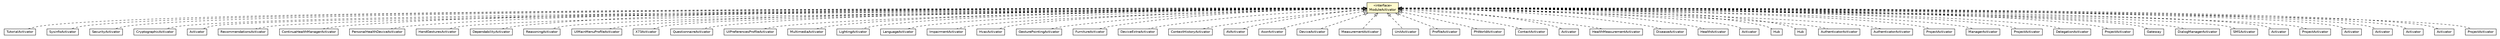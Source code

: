 #!/usr/local/bin/dot
#
# Class diagram 
# Generated by UMLGraph version R5_6-24-gf6e263 (http://www.umlgraph.org/)
#

digraph G {
	edge [fontname="Helvetica",fontsize=10,labelfontname="Helvetica",labelfontsize=10];
	node [fontname="Helvetica",fontsize=10,shape=plaintext];
	nodesep=0.25;
	ranksep=0.5;
	// org.universAAL.middleware.container.ModuleActivator
	c5778100 [label=<<table title="org.universAAL.middleware.container.ModuleActivator" border="0" cellborder="1" cellspacing="0" cellpadding="2" port="p" bgcolor="lemonChiffon" href="./ModuleActivator.html">
		<tr><td><table border="0" cellspacing="0" cellpadding="1">
<tr><td align="center" balign="center"> &#171;interface&#187; </td></tr>
<tr><td align="center" balign="center"> ModuleActivator </td></tr>
		</table></td></tr>
		</table>>, URL="./ModuleActivator.html", fontname="Helvetica", fontcolor="black", fontsize=10.0];
	// org.universAAL.ontology.TutorialActivator
	c5778616 [label=<<table title="org.universAAL.ontology.TutorialActivator" border="0" cellborder="1" cellspacing="0" cellpadding="2" port="p" href="../../ontology/TutorialActivator.html">
		<tr><td><table border="0" cellspacing="0" cellpadding="1">
<tr><td align="center" balign="center"> TutorialActivator </td></tr>
		</table></td></tr>
		</table>>, URL="../../ontology/TutorialActivator.html", fontname="Helvetica", fontcolor="black", fontsize=10.0];
	// org.universAAL.ontology.SysinfoActivator
	c5778619 [label=<<table title="org.universAAL.ontology.SysinfoActivator" border="0" cellborder="1" cellspacing="0" cellpadding="2" port="p" href="../../ontology/SysinfoActivator.html">
		<tr><td><table border="0" cellspacing="0" cellpadding="1">
<tr><td align="center" balign="center"> SysinfoActivator </td></tr>
		</table></td></tr>
		</table>>, URL="../../ontology/SysinfoActivator.html", fontname="Helvetica", fontcolor="black", fontsize=10.0];
	// org.universAAL.ontology.SecurityActivator
	c5778620 [label=<<table title="org.universAAL.ontology.SecurityActivator" border="0" cellborder="1" cellspacing="0" cellpadding="2" port="p" href="../../ontology/SecurityActivator.html">
		<tr><td><table border="0" cellspacing="0" cellpadding="1">
<tr><td align="center" balign="center"> SecurityActivator </td></tr>
		</table></td></tr>
		</table>>, URL="../../ontology/SecurityActivator.html", fontname="Helvetica", fontcolor="black", fontsize=10.0];
	// org.universAAL.ontology.CryptographicActivator
	c5778623 [label=<<table title="org.universAAL.ontology.CryptographicActivator" border="0" cellborder="1" cellspacing="0" cellpadding="2" port="p" href="../../ontology/CryptographicActivator.html">
		<tr><td><table border="0" cellspacing="0" cellpadding="1">
<tr><td align="center" balign="center"> CryptographicActivator </td></tr>
		</table></td></tr>
		</table>>, URL="../../ontology/CryptographicActivator.html", fontname="Helvetica", fontcolor="black", fontsize=10.0];
	// org.universAAL.ontology.Activator
	c5778624 [label=<<table title="org.universAAL.ontology.Activator" border="0" cellborder="1" cellspacing="0" cellpadding="2" port="p" href="../../ontology/Activator.html">
		<tr><td><table border="0" cellspacing="0" cellpadding="1">
<tr><td align="center" balign="center"> Activator </td></tr>
		</table></td></tr>
		</table>>, URL="../../ontology/Activator.html", fontname="Helvetica", fontcolor="black", fontsize=10.0];
	// org.universAAL.ontology.RecommendationsActivator
	c5778626 [label=<<table title="org.universAAL.ontology.RecommendationsActivator" border="0" cellborder="1" cellspacing="0" cellpadding="2" port="p" href="../../ontology/RecommendationsActivator.html">
		<tr><td><table border="0" cellspacing="0" cellpadding="1">
<tr><td align="center" balign="center"> RecommendationsActivator </td></tr>
		</table></td></tr>
		</table>>, URL="../../ontology/RecommendationsActivator.html", fontname="Helvetica", fontcolor="black", fontsize=10.0];
	// org.universAAL.ontology.ContinuaHealthManagerActivator
	c5778629 [label=<<table title="org.universAAL.ontology.ContinuaHealthManagerActivator" border="0" cellborder="1" cellspacing="0" cellpadding="2" port="p" href="../../ontology/ContinuaHealthManagerActivator.html">
		<tr><td><table border="0" cellspacing="0" cellpadding="1">
<tr><td align="center" balign="center"> ContinuaHealthManagerActivator </td></tr>
		</table></td></tr>
		</table>>, URL="../../ontology/ContinuaHealthManagerActivator.html", fontname="Helvetica", fontcolor="black", fontsize=10.0];
	// org.universAAL.ontology.PersonalHealthDeviceActivator
	c5778631 [label=<<table title="org.universAAL.ontology.PersonalHealthDeviceActivator" border="0" cellborder="1" cellspacing="0" cellpadding="2" port="p" href="../../ontology/PersonalHealthDeviceActivator.html">
		<tr><td><table border="0" cellspacing="0" cellpadding="1">
<tr><td align="center" balign="center"> PersonalHealthDeviceActivator </td></tr>
		</table></td></tr>
		</table>>, URL="../../ontology/PersonalHealthDeviceActivator.html", fontname="Helvetica", fontcolor="black", fontsize=10.0];
	// org.universAAL.ontology.HandGesturesActivator
	c5778632 [label=<<table title="org.universAAL.ontology.HandGesturesActivator" border="0" cellborder="1" cellspacing="0" cellpadding="2" port="p" href="../../ontology/HandGesturesActivator.html">
		<tr><td><table border="0" cellspacing="0" cellpadding="1">
<tr><td align="center" balign="center"> HandGesturesActivator </td></tr>
		</table></td></tr>
		</table>>, URL="../../ontology/HandGesturesActivator.html", fontname="Helvetica", fontcolor="black", fontsize=10.0];
	// org.universAAL.ontology.DependabilityActivator
	c5778635 [label=<<table title="org.universAAL.ontology.DependabilityActivator" border="0" cellborder="1" cellspacing="0" cellpadding="2" port="p" href="../../ontology/DependabilityActivator.html">
		<tr><td><table border="0" cellspacing="0" cellpadding="1">
<tr><td align="center" balign="center"> DependabilityActivator </td></tr>
		</table></td></tr>
		</table>>, URL="../../ontology/DependabilityActivator.html", fontname="Helvetica", fontcolor="black", fontsize=10.0];
	// org.universAAL.ontology.ReasoningActivator
	c5778637 [label=<<table title="org.universAAL.ontology.ReasoningActivator" border="0" cellborder="1" cellspacing="0" cellpadding="2" port="p" href="../../ontology/ReasoningActivator.html">
		<tr><td><table border="0" cellspacing="0" cellpadding="1">
<tr><td align="center" balign="center"> ReasoningActivator </td></tr>
		</table></td></tr>
		</table>>, URL="../../ontology/ReasoningActivator.html", fontname="Helvetica", fontcolor="black", fontsize=10.0];
	// org.universAAL.ontology.UIMainMenuProfileActivator
	c5778638 [label=<<table title="org.universAAL.ontology.UIMainMenuProfileActivator" border="0" cellborder="1" cellspacing="0" cellpadding="2" port="p" href="../../ontology/UIMainMenuProfileActivator.html">
		<tr><td><table border="0" cellspacing="0" cellpadding="1">
<tr><td align="center" balign="center"> UIMainMenuProfileActivator </td></tr>
		</table></td></tr>
		</table>>, URL="../../ontology/UIMainMenuProfileActivator.html", fontname="Helvetica", fontcolor="black", fontsize=10.0];
	// org.universAAL.ontology.X73Activator
	c5778640 [label=<<table title="org.universAAL.ontology.X73Activator" border="0" cellborder="1" cellspacing="0" cellpadding="2" port="p" href="../../ontology/X73Activator.html">
		<tr><td><table border="0" cellspacing="0" cellpadding="1">
<tr><td align="center" balign="center"> X73Activator </td></tr>
		</table></td></tr>
		</table>>, URL="../../ontology/X73Activator.html", fontname="Helvetica", fontcolor="black", fontsize=10.0];
	// org.universAAL.ontology.QuestionnaireActivator
	c5778643 [label=<<table title="org.universAAL.ontology.QuestionnaireActivator" border="0" cellborder="1" cellspacing="0" cellpadding="2" port="p" href="../../ontology/QuestionnaireActivator.html">
		<tr><td><table border="0" cellspacing="0" cellpadding="1">
<tr><td align="center" balign="center"> QuestionnaireActivator </td></tr>
		</table></td></tr>
		</table>>, URL="../../ontology/QuestionnaireActivator.html", fontname="Helvetica", fontcolor="black", fontsize=10.0];
	// org.universAAL.ontology.UIPreferencesProfileActivator
	c5778644 [label=<<table title="org.universAAL.ontology.UIPreferencesProfileActivator" border="0" cellborder="1" cellspacing="0" cellpadding="2" port="p" href="../../ontology/UIPreferencesProfileActivator.html">
		<tr><td><table border="0" cellspacing="0" cellpadding="1">
<tr><td align="center" balign="center"> UIPreferencesProfileActivator </td></tr>
		</table></td></tr>
		</table>>, URL="../../ontology/UIPreferencesProfileActivator.html", fontname="Helvetica", fontcolor="black", fontsize=10.0];
	// org.universAAL.ontology.MultimediaActivator
	c5778646 [label=<<table title="org.universAAL.ontology.MultimediaActivator" border="0" cellborder="1" cellspacing="0" cellpadding="2" port="p" href="../../ontology/MultimediaActivator.html">
		<tr><td><table border="0" cellspacing="0" cellpadding="1">
<tr><td align="center" balign="center"> MultimediaActivator </td></tr>
		</table></td></tr>
		</table>>, URL="../../ontology/MultimediaActivator.html", fontname="Helvetica", fontcolor="black", fontsize=10.0];
	// org.universAAL.ontology.LightingActivator
	c5778649 [label=<<table title="org.universAAL.ontology.LightingActivator" border="0" cellborder="1" cellspacing="0" cellpadding="2" port="p" href="../../ontology/LightingActivator.html">
		<tr><td><table border="0" cellspacing="0" cellpadding="1">
<tr><td align="center" balign="center"> LightingActivator </td></tr>
		</table></td></tr>
		</table>>, URL="../../ontology/LightingActivator.html", fontname="Helvetica", fontcolor="black", fontsize=10.0];
	// org.universAAL.ontology.LanguageActivator
	c5778650 [label=<<table title="org.universAAL.ontology.LanguageActivator" border="0" cellborder="1" cellspacing="0" cellpadding="2" port="p" href="../../ontology/LanguageActivator.html">
		<tr><td><table border="0" cellspacing="0" cellpadding="1">
<tr><td align="center" balign="center"> LanguageActivator </td></tr>
		</table></td></tr>
		</table>>, URL="../../ontology/LanguageActivator.html", fontname="Helvetica", fontcolor="black", fontsize=10.0];
	// org.universAAL.ontology.ImpairmentActivator
	c5778652 [label=<<table title="org.universAAL.ontology.ImpairmentActivator" border="0" cellborder="1" cellspacing="0" cellpadding="2" port="p" href="../../ontology/ImpairmentActivator.html">
		<tr><td><table border="0" cellspacing="0" cellpadding="1">
<tr><td align="center" balign="center"> ImpairmentActivator </td></tr>
		</table></td></tr>
		</table>>, URL="../../ontology/ImpairmentActivator.html", fontname="Helvetica", fontcolor="black", fontsize=10.0];
	// org.universAAL.ontology.HvacActivator
	c5778655 [label=<<table title="org.universAAL.ontology.HvacActivator" border="0" cellborder="1" cellspacing="0" cellpadding="2" port="p" href="../../ontology/HvacActivator.html">
		<tr><td><table border="0" cellspacing="0" cellpadding="1">
<tr><td align="center" balign="center"> HvacActivator </td></tr>
		</table></td></tr>
		</table>>, URL="../../ontology/HvacActivator.html", fontname="Helvetica", fontcolor="black", fontsize=10.0];
	// org.universAAL.ontology.GesturePointingActivator
	c5778656 [label=<<table title="org.universAAL.ontology.GesturePointingActivator" border="0" cellborder="1" cellspacing="0" cellpadding="2" port="p" href="../../ontology/GesturePointingActivator.html">
		<tr><td><table border="0" cellspacing="0" cellpadding="1">
<tr><td align="center" balign="center"> GesturePointingActivator </td></tr>
		</table></td></tr>
		</table>>, URL="../../ontology/GesturePointingActivator.html", fontname="Helvetica", fontcolor="black", fontsize=10.0];
	// org.universAAL.ontology.FurnitureActivator
	c5778658 [label=<<table title="org.universAAL.ontology.FurnitureActivator" border="0" cellborder="1" cellspacing="0" cellpadding="2" port="p" href="../../ontology/FurnitureActivator.html">
		<tr><td><table border="0" cellspacing="0" cellpadding="1">
<tr><td align="center" balign="center"> FurnitureActivator </td></tr>
		</table></td></tr>
		</table>>, URL="../../ontology/FurnitureActivator.html", fontname="Helvetica", fontcolor="black", fontsize=10.0];
	// org.universAAL.ontology.DeviceExtraActivator
	c5778660 [label=<<table title="org.universAAL.ontology.DeviceExtraActivator" border="0" cellborder="1" cellspacing="0" cellpadding="2" port="p" href="../../ontology/DeviceExtraActivator.html">
		<tr><td><table border="0" cellspacing="0" cellpadding="1">
<tr><td align="center" balign="center"> DeviceExtraActivator </td></tr>
		</table></td></tr>
		</table>>, URL="../../ontology/DeviceExtraActivator.html", fontname="Helvetica", fontcolor="black", fontsize=10.0];
	// org.universAAL.ontology.ContextHistoryActivator
	c5778661 [label=<<table title="org.universAAL.ontology.ContextHistoryActivator" border="0" cellborder="1" cellspacing="0" cellpadding="2" port="p" href="../../ontology/ContextHistoryActivator.html">
		<tr><td><table border="0" cellspacing="0" cellpadding="1">
<tr><td align="center" balign="center"> ContextHistoryActivator </td></tr>
		</table></td></tr>
		</table>>, URL="../../ontology/ContextHistoryActivator.html", fontname="Helvetica", fontcolor="black", fontsize=10.0];
	// org.universAAL.ontology.AVActivator
	c5778664 [label=<<table title="org.universAAL.ontology.AVActivator" border="0" cellborder="1" cellspacing="0" cellpadding="2" port="p" href="../../ontology/AVActivator.html">
		<tr><td><table border="0" cellspacing="0" cellpadding="1">
<tr><td align="center" balign="center"> AVActivator </td></tr>
		</table></td></tr>
		</table>>, URL="../../ontology/AVActivator.html", fontname="Helvetica", fontcolor="black", fontsize=10.0];
	// org.universAAL.ontology.AsorActivator
	c5778665 [label=<<table title="org.universAAL.ontology.AsorActivator" border="0" cellborder="1" cellspacing="0" cellpadding="2" port="p" href="../../ontology/AsorActivator.html">
		<tr><td><table border="0" cellspacing="0" cellpadding="1">
<tr><td align="center" balign="center"> AsorActivator </td></tr>
		</table></td></tr>
		</table>>, URL="../../ontology/AsorActivator.html", fontname="Helvetica", fontcolor="black", fontsize=10.0];
	// org.universAAL.ontology.DeviceActivator
	c5778669 [label=<<table title="org.universAAL.ontology.DeviceActivator" border="0" cellborder="1" cellspacing="0" cellpadding="2" port="p" href="../../ontology/DeviceActivator.html">
		<tr><td><table border="0" cellspacing="0" cellpadding="1">
<tr><td align="center" balign="center"> DeviceActivator </td></tr>
		</table></td></tr>
		</table>>, URL="../../ontology/DeviceActivator.html", fontname="Helvetica", fontcolor="black", fontsize=10.0];
	// org.universAAL.ontology.MeasurementActivator
	c5778670 [label=<<table title="org.universAAL.ontology.MeasurementActivator" border="0" cellborder="1" cellspacing="0" cellpadding="2" port="p" href="../../ontology/MeasurementActivator.html">
		<tr><td><table border="0" cellspacing="0" cellpadding="1">
<tr><td align="center" balign="center"> MeasurementActivator </td></tr>
		</table></td></tr>
		</table>>, URL="../../ontology/MeasurementActivator.html", fontname="Helvetica", fontcolor="black", fontsize=10.0];
	// org.universAAL.ontology.UnitActivator
	c5778673 [label=<<table title="org.universAAL.ontology.UnitActivator" border="0" cellborder="1" cellspacing="0" cellpadding="2" port="p" href="../../ontology/UnitActivator.html">
		<tr><td><table border="0" cellspacing="0" cellpadding="1">
<tr><td align="center" balign="center"> UnitActivator </td></tr>
		</table></td></tr>
		</table>>, URL="../../ontology/UnitActivator.html", fontname="Helvetica", fontcolor="black", fontsize=10.0];
	// org.universAAL.ontology.ProfileActivator
	c5778675 [label=<<table title="org.universAAL.ontology.ProfileActivator" border="0" cellborder="1" cellspacing="0" cellpadding="2" port="p" href="../../ontology/ProfileActivator.html">
		<tr><td><table border="0" cellspacing="0" cellpadding="1">
<tr><td align="center" balign="center"> ProfileActivator </td></tr>
		</table></td></tr>
		</table>>, URL="../../ontology/ProfileActivator.html", fontname="Helvetica", fontcolor="black", fontsize=10.0];
	// org.universAAL.ontology.PhWorldActivator
	c5778681 [label=<<table title="org.universAAL.ontology.PhWorldActivator" border="0" cellborder="1" cellspacing="0" cellpadding="2" port="p" href="../../ontology/PhWorldActivator.html">
		<tr><td><table border="0" cellspacing="0" cellpadding="1">
<tr><td align="center" balign="center"> PhWorldActivator </td></tr>
		</table></td></tr>
		</table>>, URL="../../ontology/PhWorldActivator.html", fontname="Helvetica", fontcolor="black", fontsize=10.0];
	// org.universAAL.ontology.profile.ContactActivator
	c5778708 [label=<<table title="org.universAAL.ontology.profile.ContactActivator" border="0" cellborder="1" cellspacing="0" cellpadding="2" port="p" href="../../ontology/profile/ContactActivator.html">
		<tr><td><table border="0" cellspacing="0" cellpadding="1">
<tr><td align="center" balign="center"> ContactActivator </td></tr>
		</table></td></tr>
		</table>>, URL="../../ontology/profile/ContactActivator.html", fontname="Helvetica", fontcolor="black", fontsize=10.0];
	// org.universAAL.ontology.activityhub.Activator
	c5778886 [label=<<table title="org.universAAL.ontology.activityhub.Activator" border="0" cellborder="1" cellspacing="0" cellpadding="2" port="p" href="../../ontology/activityhub/Activator.html">
		<tr><td><table border="0" cellspacing="0" cellpadding="1">
<tr><td align="center" balign="center"> Activator </td></tr>
		</table></td></tr>
		</table>>, URL="../../ontology/activityhub/Activator.html", fontname="Helvetica", fontcolor="black", fontsize=10.0];
	// org.universAAL.ontology.healthmeasurement.HealthMeasurementActivator
	c5779086 [label=<<table title="org.universAAL.ontology.healthmeasurement.HealthMeasurementActivator" border="0" cellborder="1" cellspacing="0" cellpadding="2" port="p" href="../../ontology/healthmeasurement/HealthMeasurementActivator.html">
		<tr><td><table border="0" cellspacing="0" cellpadding="1">
<tr><td align="center" balign="center"> HealthMeasurementActivator </td></tr>
		</table></td></tr>
		</table>>, URL="../../ontology/healthmeasurement/HealthMeasurementActivator.html", fontname="Helvetica", fontcolor="black", fontsize=10.0];
	// org.universAAL.ontology.disease.DiseaseActivator
	c5779103 [label=<<table title="org.universAAL.ontology.disease.DiseaseActivator" border="0" cellborder="1" cellspacing="0" cellpadding="2" port="p" href="../../ontology/disease/DiseaseActivator.html">
		<tr><td><table border="0" cellspacing="0" cellpadding="1">
<tr><td align="center" balign="center"> DiseaseActivator </td></tr>
		</table></td></tr>
		</table>>, URL="../../ontology/disease/DiseaseActivator.html", fontname="Helvetica", fontcolor="black", fontsize=10.0];
	// org.universAAL.ontology.health.HealthActivator
	c5779127 [label=<<table title="org.universAAL.ontology.health.HealthActivator" border="0" cellborder="1" cellspacing="0" cellpadding="2" port="p" href="../../ontology/health/HealthActivator.html">
		<tr><td><table border="0" cellspacing="0" cellpadding="1">
<tr><td align="center" balign="center"> HealthActivator </td></tr>
		</table></td></tr>
		</table>>, URL="../../ontology/health/HealthActivator.html", fontname="Helvetica", fontcolor="black", fontsize=10.0];
	// org.universAAL.middleware.tracker.impl.Activator
	c5779257 [label=<<table title="org.universAAL.middleware.tracker.impl.Activator" border="0" cellborder="1" cellspacing="0" cellpadding="2" port="p" href="../tracker/impl/Activator.html">
		<tr><td><table border="0" cellspacing="0" cellpadding="1">
<tr><td align="center" balign="center"> Activator </td></tr>
		</table></td></tr>
		</table>>, URL="../tracker/impl/Activator.html", fontname="Helvetica", fontcolor="black", fontsize=10.0];
	// org.universAAL.context.che.Hub
	c5779383 [label=<<table title="org.universAAL.context.che.Hub" border="0" cellborder="1" cellspacing="0" cellpadding="2" port="p" href="../../context/che/Hub.html">
		<tr><td><table border="0" cellspacing="0" cellpadding="1">
<tr><td align="center" balign="center"> Hub </td></tr>
		</table></td></tr>
		</table>>, URL="../../context/che/Hub.html", fontname="Helvetica", fontcolor="black", fontsize=10.0];
	// org.universAAL.context.prof.serv.Hub
	c5779425 [label=<<table title="org.universAAL.context.prof.serv.Hub" border="0" cellborder="1" cellspacing="0" cellpadding="2" port="p" href="../../context/prof/serv/Hub.html">
		<tr><td><table border="0" cellspacing="0" cellpadding="1">
<tr><td align="center" balign="center"> Hub </td></tr>
		</table></td></tr>
		</table>>, URL="../../context/prof/serv/Hub.html", fontname="Helvetica", fontcolor="black", fontsize=10.0];
	// org.universAAL.security.authenticator.dummy.AuthenticatorActivator
	c5780005 [label=<<table title="org.universAAL.security.authenticator.dummy.AuthenticatorActivator" border="0" cellborder="1" cellspacing="0" cellpadding="2" port="p" href="../../security/authenticator/dummy/AuthenticatorActivator.html">
		<tr><td><table border="0" cellspacing="0" cellpadding="1">
<tr><td align="center" balign="center"> AuthenticatorActivator </td></tr>
		</table></td></tr>
		</table>>, URL="../../security/authenticator/dummy/AuthenticatorActivator.html", fontname="Helvetica", fontcolor="black", fontsize=10.0];
	// org.universAAL.security.authenticator.profile.AuthenticatorActivator
	c5780009 [label=<<table title="org.universAAL.security.authenticator.profile.AuthenticatorActivator" border="0" cellborder="1" cellspacing="0" cellpadding="2" port="p" href="../../security/authenticator/profile/AuthenticatorActivator.html">
		<tr><td><table border="0" cellspacing="0" cellpadding="1">
<tr><td align="center" balign="center"> AuthenticatorActivator </td></tr>
		</table></td></tr>
		</table>>, URL="../../security/authenticator/profile/AuthenticatorActivator.html", fontname="Helvetica", fontcolor="black", fontsize=10.0];
	// org.universAAL.security.cryptographic.services.ProjectActivator
	c5780016 [label=<<table title="org.universAAL.security.cryptographic.services.ProjectActivator" border="0" cellborder="1" cellspacing="0" cellpadding="2" port="p" href="../../security/cryptographic/services/ProjectActivator.html">
		<tr><td><table border="0" cellspacing="0" cellpadding="1">
<tr><td align="center" balign="center"> ProjectActivator </td></tr>
		</table></td></tr>
		</table>>, URL="../../security/cryptographic/services/ProjectActivator.html", fontname="Helvetica", fontcolor="black", fontsize=10.0];
	// org.universAAL.security.session.manager.ManagerActivator
	c5780036 [label=<<table title="org.universAAL.security.session.manager.ManagerActivator" border="0" cellborder="1" cellspacing="0" cellpadding="2" port="p" href="../../security/session/manager/ManagerActivator.html">
		<tr><td><table border="0" cellspacing="0" cellpadding="1">
<tr><td align="center" balign="center"> ManagerActivator </td></tr>
		</table></td></tr>
		</table>>, URL="../../security/session/manager/ManagerActivator.html", fontname="Helvetica", fontcolor="black", fontsize=10.0];
	// org.universAAL.security.authorisator.ProjectActivator
	c5780039 [label=<<table title="org.universAAL.security.authorisator.ProjectActivator" border="0" cellborder="1" cellspacing="0" cellpadding="2" port="p" href="../../security/authorisator/ProjectActivator.html">
		<tr><td><table border="0" cellspacing="0" cellpadding="1">
<tr><td align="center" balign="center"> ProjectActivator </td></tr>
		</table></td></tr>
		</table>>, URL="../../security/authorisator/ProjectActivator.html", fontname="Helvetica", fontcolor="black", fontsize=10.0];
	// org.universAAL.security.authorisator.delegation.DelegationActivator
	c5780049 [label=<<table title="org.universAAL.security.authorisator.delegation.DelegationActivator" border="0" cellborder="1" cellspacing="0" cellpadding="2" port="p" href="../../security/authorisator/delegation/DelegationActivator.html">
		<tr><td><table border="0" cellspacing="0" cellpadding="1">
<tr><td align="center" balign="center"> DelegationActivator </td></tr>
		</table></td></tr>
		</table>>, URL="../../security/authorisator/delegation/DelegationActivator.html", fontname="Helvetica", fontcolor="black", fontsize=10.0];
	// org.universAAL.security.anonymization.ProjectActivator
	c5780052 [label=<<table title="org.universAAL.security.anonymization.ProjectActivator" border="0" cellborder="1" cellspacing="0" cellpadding="2" port="p" href="../../security/anonymization/ProjectActivator.html">
		<tr><td><table border="0" cellspacing="0" cellpadding="1">
<tr><td align="center" balign="center"> ProjectActivator </td></tr>
		</table></td></tr>
		</table>>, URL="../../security/anonymization/ProjectActivator.html", fontname="Helvetica", fontcolor="black", fontsize=10.0];
	// org.universAAL.ri.gateway.Gateway
	c5780102 [label=<<table title="org.universAAL.ri.gateway.Gateway" border="0" cellborder="1" cellspacing="0" cellpadding="2" port="p" href="../../ri/gateway/Gateway.html">
		<tr><td><table border="0" cellspacing="0" cellpadding="1">
<tr><td align="center" balign="center"> Gateway </td></tr>
		</table></td></tr>
		</table>>, URL="../../ri/gateway/Gateway.html", fontname="Helvetica", fontcolor="black", fontsize=10.0];
	// org.universAAL.ui.dm.osgi.DialogManagerActivator
	c5780240 [label=<<table title="org.universAAL.ui.dm.osgi.DialogManagerActivator" border="0" cellborder="1" cellspacing="0" cellpadding="2" port="p" href="../../ui/dm/osgi/DialogManagerActivator.html">
		<tr><td><table border="0" cellspacing="0" cellpadding="1">
<tr><td align="center" balign="center"> DialogManagerActivator </td></tr>
		</table></td></tr>
		</table>>, URL="../../ui/dm/osgi/DialogManagerActivator.html", fontname="Helvetica", fontcolor="black", fontsize=10.0];
	// org.universAAL.ui.handler.sms.SMSActivator
	c5780430 [label=<<table title="org.universAAL.ui.handler.sms.SMSActivator" border="0" cellborder="1" cellspacing="0" cellpadding="2" port="p" href="../../ui/handler/sms/SMSActivator.html">
		<tr><td><table border="0" cellspacing="0" cellpadding="1">
<tr><td align="center" balign="center"> SMSActivator </td></tr>
		</table></td></tr>
		</table>>, URL="../../ui/handler/sms/SMSActivator.html", fontname="Helvetica", fontcolor="black", fontsize=10.0];
	// org.universAAL.ontology.lighting.simple.Activator
	c5780526 [label=<<table title="org.universAAL.ontology.lighting.simple.Activator" border="0" cellborder="1" cellspacing="0" cellpadding="2" port="p" href="../../ontology/lighting/simple/Activator.html">
		<tr><td><table border="0" cellspacing="0" cellpadding="1">
<tr><td align="center" balign="center"> Activator </td></tr>
		</table></td></tr>
		</table>>, URL="../../ontology/lighting/simple/Activator.html", fontname="Helvetica", fontcolor="black", fontsize=10.0];
	// org.universAAL.configurable.module.ProjectActivator
	c5780576 [label=<<table title="org.universAAL.configurable.module.ProjectActivator" border="0" cellborder="1" cellspacing="0" cellpadding="2" port="p" href="../../configurable/module/ProjectActivator.html">
		<tr><td><table border="0" cellspacing="0" cellpadding="1">
<tr><td align="center" balign="center"> ProjectActivator </td></tr>
		</table></td></tr>
		</table>>, URL="../../configurable/module/ProjectActivator.html", fontname="Helvetica", fontcolor="black", fontsize=10.0];
	// org.universAAL.tutorials.context.bus.publisher.Activator
	c5780588 [label=<<table title="org.universAAL.tutorials.context.bus.publisher.Activator" border="0" cellborder="1" cellspacing="0" cellpadding="2" port="p" href="../../tutorials/context/bus/publisher/Activator.html">
		<tr><td><table border="0" cellspacing="0" cellpadding="1">
<tr><td align="center" balign="center"> Activator </td></tr>
		</table></td></tr>
		</table>>, URL="../../tutorials/context/bus/publisher/Activator.html", fontname="Helvetica", fontcolor="black", fontsize=10.0];
	// org.universAAL.tutorials.context.bus.subscriber.Activator
	c5780589 [label=<<table title="org.universAAL.tutorials.context.bus.subscriber.Activator" border="0" cellborder="1" cellspacing="0" cellpadding="2" port="p" href="../../tutorials/context/bus/subscriber/Activator.html">
		<tr><td><table border="0" cellspacing="0" cellpadding="1">
<tr><td align="center" balign="center"> Activator </td></tr>
		</table></td></tr>
		</table>>, URL="../../tutorials/context/bus/subscriber/Activator.html", fontname="Helvetica", fontcolor="black", fontsize=10.0];
	// org.universAAL.tutorials.service.bus.caller.Activator
	c5780591 [label=<<table title="org.universAAL.tutorials.service.bus.caller.Activator" border="0" cellborder="1" cellspacing="0" cellpadding="2" port="p" href="../../tutorials/service/bus/caller/Activator.html">
		<tr><td><table border="0" cellspacing="0" cellpadding="1">
<tr><td align="center" balign="center"> Activator </td></tr>
		</table></td></tr>
		</table>>, URL="../../tutorials/service/bus/caller/Activator.html", fontname="Helvetica", fontcolor="black", fontsize=10.0];
	// org.universAAL.tutorials.service.bus.callee.Activator
	c5780592 [label=<<table title="org.universAAL.tutorials.service.bus.callee.Activator" border="0" cellborder="1" cellspacing="0" cellpadding="2" port="p" href="../../tutorials/service/bus/callee/Activator.html">
		<tr><td><table border="0" cellspacing="0" cellpadding="1">
<tr><td align="center" balign="center"> Activator </td></tr>
		</table></td></tr>
		</table>>, URL="../../tutorials/service/bus/callee/Activator.html", fontname="Helvetica", fontcolor="black", fontsize=10.0];
	// org.universAAL.tools.ProjectActivator
	c5780658 [label=<<table title="org.universAAL.tools.ProjectActivator" border="0" cellborder="1" cellspacing="0" cellpadding="2" port="p" href="../../tools/ProjectActivator.html">
		<tr><td><table border="0" cellspacing="0" cellpadding="1">
<tr><td align="center" balign="center"> ProjectActivator </td></tr>
		</table></td></tr>
		</table>>, URL="../../tools/ProjectActivator.html", fontname="Helvetica", fontcolor="black", fontsize=10.0];
	//org.universAAL.ontology.TutorialActivator implements org.universAAL.middleware.container.ModuleActivator
	c5778100:p -> c5778616:p [dir=back,arrowtail=empty,style=dashed];
	//org.universAAL.ontology.SysinfoActivator implements org.universAAL.middleware.container.ModuleActivator
	c5778100:p -> c5778619:p [dir=back,arrowtail=empty,style=dashed];
	//org.universAAL.ontology.SecurityActivator implements org.universAAL.middleware.container.ModuleActivator
	c5778100:p -> c5778620:p [dir=back,arrowtail=empty,style=dashed];
	//org.universAAL.ontology.CryptographicActivator implements org.universAAL.middleware.container.ModuleActivator
	c5778100:p -> c5778623:p [dir=back,arrowtail=empty,style=dashed];
	//org.universAAL.ontology.Activator implements org.universAAL.middleware.container.ModuleActivator
	c5778100:p -> c5778624:p [dir=back,arrowtail=empty,style=dashed];
	//org.universAAL.ontology.RecommendationsActivator implements org.universAAL.middleware.container.ModuleActivator
	c5778100:p -> c5778626:p [dir=back,arrowtail=empty,style=dashed];
	//org.universAAL.ontology.ContinuaHealthManagerActivator implements org.universAAL.middleware.container.ModuleActivator
	c5778100:p -> c5778629:p [dir=back,arrowtail=empty,style=dashed];
	//org.universAAL.ontology.PersonalHealthDeviceActivator implements org.universAAL.middleware.container.ModuleActivator
	c5778100:p -> c5778631:p [dir=back,arrowtail=empty,style=dashed];
	//org.universAAL.ontology.HandGesturesActivator implements org.universAAL.middleware.container.ModuleActivator
	c5778100:p -> c5778632:p [dir=back,arrowtail=empty,style=dashed];
	//org.universAAL.ontology.DependabilityActivator implements org.universAAL.middleware.container.ModuleActivator
	c5778100:p -> c5778635:p [dir=back,arrowtail=empty,style=dashed];
	//org.universAAL.ontology.ReasoningActivator implements org.universAAL.middleware.container.ModuleActivator
	c5778100:p -> c5778637:p [dir=back,arrowtail=empty,style=dashed];
	//org.universAAL.ontology.UIMainMenuProfileActivator implements org.universAAL.middleware.container.ModuleActivator
	c5778100:p -> c5778638:p [dir=back,arrowtail=empty,style=dashed];
	//org.universAAL.ontology.X73Activator implements org.universAAL.middleware.container.ModuleActivator
	c5778100:p -> c5778640:p [dir=back,arrowtail=empty,style=dashed];
	//org.universAAL.ontology.QuestionnaireActivator implements org.universAAL.middleware.container.ModuleActivator
	c5778100:p -> c5778643:p [dir=back,arrowtail=empty,style=dashed];
	//org.universAAL.ontology.UIPreferencesProfileActivator implements org.universAAL.middleware.container.ModuleActivator
	c5778100:p -> c5778644:p [dir=back,arrowtail=empty,style=dashed];
	//org.universAAL.ontology.MultimediaActivator implements org.universAAL.middleware.container.ModuleActivator
	c5778100:p -> c5778646:p [dir=back,arrowtail=empty,style=dashed];
	//org.universAAL.ontology.LightingActivator implements org.universAAL.middleware.container.ModuleActivator
	c5778100:p -> c5778649:p [dir=back,arrowtail=empty,style=dashed];
	//org.universAAL.ontology.LanguageActivator implements org.universAAL.middleware.container.ModuleActivator
	c5778100:p -> c5778650:p [dir=back,arrowtail=empty,style=dashed];
	//org.universAAL.ontology.ImpairmentActivator implements org.universAAL.middleware.container.ModuleActivator
	c5778100:p -> c5778652:p [dir=back,arrowtail=empty,style=dashed];
	//org.universAAL.ontology.HvacActivator implements org.universAAL.middleware.container.ModuleActivator
	c5778100:p -> c5778655:p [dir=back,arrowtail=empty,style=dashed];
	//org.universAAL.ontology.GesturePointingActivator implements org.universAAL.middleware.container.ModuleActivator
	c5778100:p -> c5778656:p [dir=back,arrowtail=empty,style=dashed];
	//org.universAAL.ontology.FurnitureActivator implements org.universAAL.middleware.container.ModuleActivator
	c5778100:p -> c5778658:p [dir=back,arrowtail=empty,style=dashed];
	//org.universAAL.ontology.DeviceExtraActivator implements org.universAAL.middleware.container.ModuleActivator
	c5778100:p -> c5778660:p [dir=back,arrowtail=empty,style=dashed];
	//org.universAAL.ontology.ContextHistoryActivator implements org.universAAL.middleware.container.ModuleActivator
	c5778100:p -> c5778661:p [dir=back,arrowtail=empty,style=dashed];
	//org.universAAL.ontology.AVActivator implements org.universAAL.middleware.container.ModuleActivator
	c5778100:p -> c5778664:p [dir=back,arrowtail=empty,style=dashed];
	//org.universAAL.ontology.AsorActivator implements org.universAAL.middleware.container.ModuleActivator
	c5778100:p -> c5778665:p [dir=back,arrowtail=empty,style=dashed];
	//org.universAAL.ontology.DeviceActivator implements org.universAAL.middleware.container.ModuleActivator
	c5778100:p -> c5778669:p [dir=back,arrowtail=empty,style=dashed];
	//org.universAAL.ontology.MeasurementActivator implements org.universAAL.middleware.container.ModuleActivator
	c5778100:p -> c5778670:p [dir=back,arrowtail=empty,style=dashed];
	//org.universAAL.ontology.UnitActivator implements org.universAAL.middleware.container.ModuleActivator
	c5778100:p -> c5778673:p [dir=back,arrowtail=empty,style=dashed];
	//org.universAAL.ontology.ProfileActivator implements org.universAAL.middleware.container.ModuleActivator
	c5778100:p -> c5778675:p [dir=back,arrowtail=empty,style=dashed];
	//org.universAAL.ontology.PhWorldActivator implements org.universAAL.middleware.container.ModuleActivator
	c5778100:p -> c5778681:p [dir=back,arrowtail=empty,style=dashed];
	//org.universAAL.ontology.profile.ContactActivator implements org.universAAL.middleware.container.ModuleActivator
	c5778100:p -> c5778708:p [dir=back,arrowtail=empty,style=dashed];
	//org.universAAL.ontology.activityhub.Activator implements org.universAAL.middleware.container.ModuleActivator
	c5778100:p -> c5778886:p [dir=back,arrowtail=empty,style=dashed];
	//org.universAAL.ontology.healthmeasurement.HealthMeasurementActivator implements org.universAAL.middleware.container.ModuleActivator
	c5778100:p -> c5779086:p [dir=back,arrowtail=empty,style=dashed];
	//org.universAAL.ontology.disease.DiseaseActivator implements org.universAAL.middleware.container.ModuleActivator
	c5778100:p -> c5779103:p [dir=back,arrowtail=empty,style=dashed];
	//org.universAAL.ontology.health.HealthActivator implements org.universAAL.middleware.container.ModuleActivator
	c5778100:p -> c5779127:p [dir=back,arrowtail=empty,style=dashed];
	//org.universAAL.middleware.tracker.impl.Activator implements org.universAAL.middleware.container.ModuleActivator
	c5778100:p -> c5779257:p [dir=back,arrowtail=empty,style=dashed];
	//org.universAAL.context.che.Hub implements org.universAAL.middleware.container.ModuleActivator
	c5778100:p -> c5779383:p [dir=back,arrowtail=empty,style=dashed];
	//org.universAAL.context.prof.serv.Hub implements org.universAAL.middleware.container.ModuleActivator
	c5778100:p -> c5779425:p [dir=back,arrowtail=empty,style=dashed];
	//org.universAAL.security.authenticator.dummy.AuthenticatorActivator implements org.universAAL.middleware.container.ModuleActivator
	c5778100:p -> c5780005:p [dir=back,arrowtail=empty,style=dashed];
	//org.universAAL.security.authenticator.profile.AuthenticatorActivator implements org.universAAL.middleware.container.ModuleActivator
	c5778100:p -> c5780009:p [dir=back,arrowtail=empty,style=dashed];
	//org.universAAL.security.cryptographic.services.ProjectActivator implements org.universAAL.middleware.container.ModuleActivator
	c5778100:p -> c5780016:p [dir=back,arrowtail=empty,style=dashed];
	//org.universAAL.security.session.manager.ManagerActivator implements org.universAAL.middleware.container.ModuleActivator
	c5778100:p -> c5780036:p [dir=back,arrowtail=empty,style=dashed];
	//org.universAAL.security.authorisator.ProjectActivator implements org.universAAL.middleware.container.ModuleActivator
	c5778100:p -> c5780039:p [dir=back,arrowtail=empty,style=dashed];
	//org.universAAL.security.authorisator.delegation.DelegationActivator implements org.universAAL.middleware.container.ModuleActivator
	c5778100:p -> c5780049:p [dir=back,arrowtail=empty,style=dashed];
	//org.universAAL.security.anonymization.ProjectActivator implements org.universAAL.middleware.container.ModuleActivator
	c5778100:p -> c5780052:p [dir=back,arrowtail=empty,style=dashed];
	//org.universAAL.ri.gateway.Gateway implements org.universAAL.middleware.container.ModuleActivator
	c5778100:p -> c5780102:p [dir=back,arrowtail=empty,style=dashed];
	//org.universAAL.ui.dm.osgi.DialogManagerActivator implements org.universAAL.middleware.container.ModuleActivator
	c5778100:p -> c5780240:p [dir=back,arrowtail=empty,style=dashed];
	//org.universAAL.ui.handler.sms.SMSActivator implements org.universAAL.middleware.container.ModuleActivator
	c5778100:p -> c5780430:p [dir=back,arrowtail=empty,style=dashed];
	//org.universAAL.ontology.lighting.simple.Activator implements org.universAAL.middleware.container.ModuleActivator
	c5778100:p -> c5780526:p [dir=back,arrowtail=empty,style=dashed];
	//org.universAAL.configurable.module.ProjectActivator implements org.universAAL.middleware.container.ModuleActivator
	c5778100:p -> c5780576:p [dir=back,arrowtail=empty,style=dashed];
	//org.universAAL.tutorials.context.bus.publisher.Activator implements org.universAAL.middleware.container.ModuleActivator
	c5778100:p -> c5780588:p [dir=back,arrowtail=empty,style=dashed];
	//org.universAAL.tutorials.context.bus.subscriber.Activator implements org.universAAL.middleware.container.ModuleActivator
	c5778100:p -> c5780589:p [dir=back,arrowtail=empty,style=dashed];
	//org.universAAL.tutorials.service.bus.caller.Activator implements org.universAAL.middleware.container.ModuleActivator
	c5778100:p -> c5780591:p [dir=back,arrowtail=empty,style=dashed];
	//org.universAAL.tutorials.service.bus.callee.Activator implements org.universAAL.middleware.container.ModuleActivator
	c5778100:p -> c5780592:p [dir=back,arrowtail=empty,style=dashed];
	//org.universAAL.tools.ProjectActivator implements org.universAAL.middleware.container.ModuleActivator
	c5778100:p -> c5780658:p [dir=back,arrowtail=empty,style=dashed];
}

